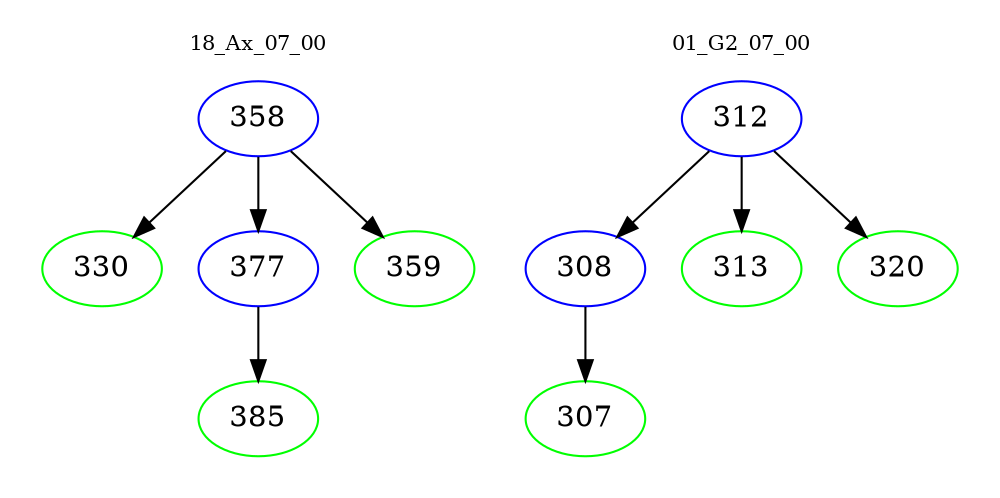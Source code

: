 digraph{
subgraph cluster_0 {
color = white
label = "18_Ax_07_00";
fontsize=10;
T0_358 [label="358", color="blue"]
T0_358 -> T0_330 [color="black"]
T0_330 [label="330", color="green"]
T0_358 -> T0_377 [color="black"]
T0_377 [label="377", color="blue"]
T0_377 -> T0_385 [color="black"]
T0_385 [label="385", color="green"]
T0_358 -> T0_359 [color="black"]
T0_359 [label="359", color="green"]
}
subgraph cluster_1 {
color = white
label = "01_G2_07_00";
fontsize=10;
T1_312 [label="312", color="blue"]
T1_312 -> T1_308 [color="black"]
T1_308 [label="308", color="blue"]
T1_308 -> T1_307 [color="black"]
T1_307 [label="307", color="green"]
T1_312 -> T1_313 [color="black"]
T1_313 [label="313", color="green"]
T1_312 -> T1_320 [color="black"]
T1_320 [label="320", color="green"]
}
}
